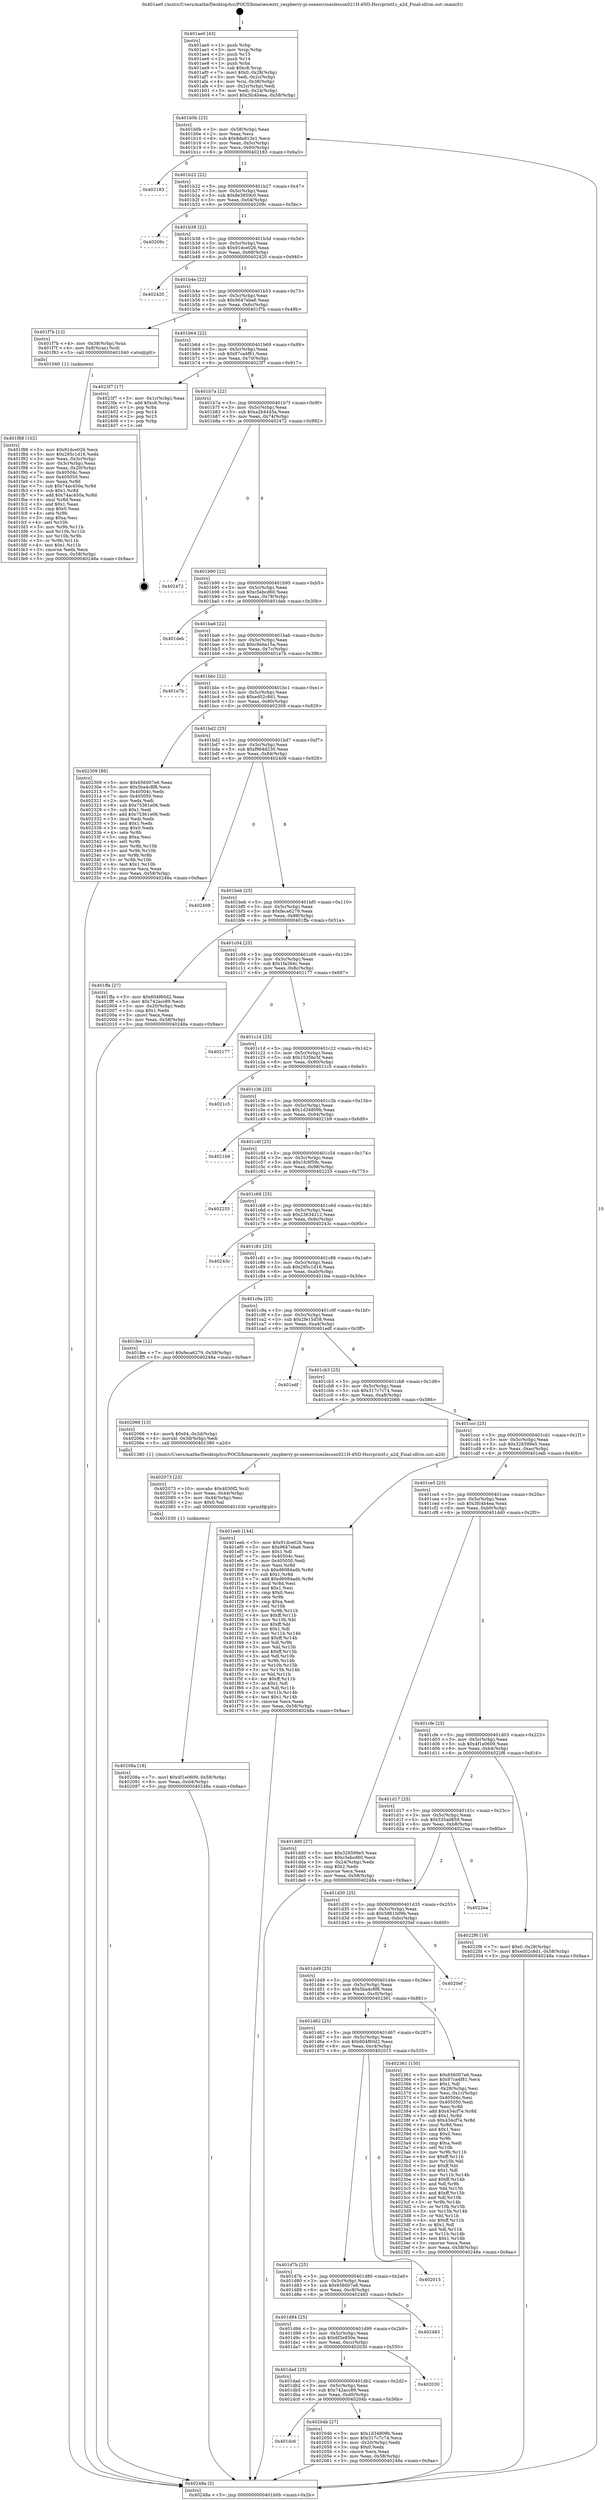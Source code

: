 digraph "0x401ae0" {
  label = "0x401ae0 (/mnt/c/Users/mathe/Desktop/tcc/POCII/binaries/extr_raspberry-pi-osexerciseslesson021H-4ND-Hsrcprintf.c_a2d_Final-ollvm.out::main(0))"
  labelloc = "t"
  node[shape=record]

  Entry [label="",width=0.3,height=0.3,shape=circle,fillcolor=black,style=filled]
  "0x401b0b" [label="{
     0x401b0b [23]\l
     | [instrs]\l
     &nbsp;&nbsp;0x401b0b \<+3\>: mov -0x58(%rbp),%eax\l
     &nbsp;&nbsp;0x401b0e \<+2\>: mov %eax,%ecx\l
     &nbsp;&nbsp;0x401b10 \<+6\>: sub $0x8da913e1,%ecx\l
     &nbsp;&nbsp;0x401b16 \<+3\>: mov %eax,-0x5c(%rbp)\l
     &nbsp;&nbsp;0x401b19 \<+3\>: mov %ecx,-0x60(%rbp)\l
     &nbsp;&nbsp;0x401b1c \<+6\>: je 0000000000402183 \<main+0x6a3\>\l
  }"]
  "0x402183" [label="{
     0x402183\l
  }", style=dashed]
  "0x401b22" [label="{
     0x401b22 [22]\l
     | [instrs]\l
     &nbsp;&nbsp;0x401b22 \<+5\>: jmp 0000000000401b27 \<main+0x47\>\l
     &nbsp;&nbsp;0x401b27 \<+3\>: mov -0x5c(%rbp),%eax\l
     &nbsp;&nbsp;0x401b2a \<+5\>: sub $0x8e3859c0,%eax\l
     &nbsp;&nbsp;0x401b2f \<+3\>: mov %eax,-0x64(%rbp)\l
     &nbsp;&nbsp;0x401b32 \<+6\>: je 000000000040209c \<main+0x5bc\>\l
  }"]
  Exit [label="",width=0.3,height=0.3,shape=circle,fillcolor=black,style=filled,peripheries=2]
  "0x40209c" [label="{
     0x40209c\l
  }", style=dashed]
  "0x401b38" [label="{
     0x401b38 [22]\l
     | [instrs]\l
     &nbsp;&nbsp;0x401b38 \<+5\>: jmp 0000000000401b3d \<main+0x5d\>\l
     &nbsp;&nbsp;0x401b3d \<+3\>: mov -0x5c(%rbp),%eax\l
     &nbsp;&nbsp;0x401b40 \<+5\>: sub $0x91dce026,%eax\l
     &nbsp;&nbsp;0x401b45 \<+3\>: mov %eax,-0x68(%rbp)\l
     &nbsp;&nbsp;0x401b48 \<+6\>: je 0000000000402420 \<main+0x940\>\l
  }"]
  "0x40208a" [label="{
     0x40208a [18]\l
     | [instrs]\l
     &nbsp;&nbsp;0x40208a \<+7\>: movl $0x4f1e0609,-0x58(%rbp)\l
     &nbsp;&nbsp;0x402091 \<+6\>: mov %eax,-0xd4(%rbp)\l
     &nbsp;&nbsp;0x402097 \<+5\>: jmp 000000000040248a \<main+0x9aa\>\l
  }"]
  "0x402420" [label="{
     0x402420\l
  }", style=dashed]
  "0x401b4e" [label="{
     0x401b4e [22]\l
     | [instrs]\l
     &nbsp;&nbsp;0x401b4e \<+5\>: jmp 0000000000401b53 \<main+0x73\>\l
     &nbsp;&nbsp;0x401b53 \<+3\>: mov -0x5c(%rbp),%eax\l
     &nbsp;&nbsp;0x401b56 \<+5\>: sub $0x9647eba6,%eax\l
     &nbsp;&nbsp;0x401b5b \<+3\>: mov %eax,-0x6c(%rbp)\l
     &nbsp;&nbsp;0x401b5e \<+6\>: je 0000000000401f7b \<main+0x49b\>\l
  }"]
  "0x402073" [label="{
     0x402073 [23]\l
     | [instrs]\l
     &nbsp;&nbsp;0x402073 \<+10\>: movabs $0x4030f2,%rdi\l
     &nbsp;&nbsp;0x40207d \<+3\>: mov %eax,-0x44(%rbp)\l
     &nbsp;&nbsp;0x402080 \<+3\>: mov -0x44(%rbp),%esi\l
     &nbsp;&nbsp;0x402083 \<+2\>: mov $0x0,%al\l
     &nbsp;&nbsp;0x402085 \<+5\>: call 0000000000401030 \<printf@plt\>\l
     | [calls]\l
     &nbsp;&nbsp;0x401030 \{1\} (unknown)\l
  }"]
  "0x401f7b" [label="{
     0x401f7b [13]\l
     | [instrs]\l
     &nbsp;&nbsp;0x401f7b \<+4\>: mov -0x38(%rbp),%rax\l
     &nbsp;&nbsp;0x401f7f \<+4\>: mov 0x8(%rax),%rdi\l
     &nbsp;&nbsp;0x401f83 \<+5\>: call 0000000000401040 \<atoi@plt\>\l
     | [calls]\l
     &nbsp;&nbsp;0x401040 \{1\} (unknown)\l
  }"]
  "0x401b64" [label="{
     0x401b64 [22]\l
     | [instrs]\l
     &nbsp;&nbsp;0x401b64 \<+5\>: jmp 0000000000401b69 \<main+0x89\>\l
     &nbsp;&nbsp;0x401b69 \<+3\>: mov -0x5c(%rbp),%eax\l
     &nbsp;&nbsp;0x401b6c \<+5\>: sub $0x97ca4f81,%eax\l
     &nbsp;&nbsp;0x401b71 \<+3\>: mov %eax,-0x70(%rbp)\l
     &nbsp;&nbsp;0x401b74 \<+6\>: je 00000000004023f7 \<main+0x917\>\l
  }"]
  "0x401dc6" [label="{
     0x401dc6\l
  }", style=dashed]
  "0x4023f7" [label="{
     0x4023f7 [17]\l
     | [instrs]\l
     &nbsp;&nbsp;0x4023f7 \<+3\>: mov -0x1c(%rbp),%eax\l
     &nbsp;&nbsp;0x4023fa \<+7\>: add $0xc8,%rsp\l
     &nbsp;&nbsp;0x402401 \<+1\>: pop %rbx\l
     &nbsp;&nbsp;0x402402 \<+2\>: pop %r14\l
     &nbsp;&nbsp;0x402404 \<+2\>: pop %r15\l
     &nbsp;&nbsp;0x402406 \<+1\>: pop %rbp\l
     &nbsp;&nbsp;0x402407 \<+1\>: ret\l
  }"]
  "0x401b7a" [label="{
     0x401b7a [22]\l
     | [instrs]\l
     &nbsp;&nbsp;0x401b7a \<+5\>: jmp 0000000000401b7f \<main+0x9f\>\l
     &nbsp;&nbsp;0x401b7f \<+3\>: mov -0x5c(%rbp),%eax\l
     &nbsp;&nbsp;0x401b82 \<+5\>: sub $0xa2b4445a,%eax\l
     &nbsp;&nbsp;0x401b87 \<+3\>: mov %eax,-0x74(%rbp)\l
     &nbsp;&nbsp;0x401b8a \<+6\>: je 0000000000402472 \<main+0x992\>\l
  }"]
  "0x40204b" [label="{
     0x40204b [27]\l
     | [instrs]\l
     &nbsp;&nbsp;0x40204b \<+5\>: mov $0x1d34809b,%eax\l
     &nbsp;&nbsp;0x402050 \<+5\>: mov $0x317c7c74,%ecx\l
     &nbsp;&nbsp;0x402055 \<+3\>: mov -0x20(%rbp),%edx\l
     &nbsp;&nbsp;0x402058 \<+3\>: cmp $0x0,%edx\l
     &nbsp;&nbsp;0x40205b \<+3\>: cmove %ecx,%eax\l
     &nbsp;&nbsp;0x40205e \<+3\>: mov %eax,-0x58(%rbp)\l
     &nbsp;&nbsp;0x402061 \<+5\>: jmp 000000000040248a \<main+0x9aa\>\l
  }"]
  "0x402472" [label="{
     0x402472\l
  }", style=dashed]
  "0x401b90" [label="{
     0x401b90 [22]\l
     | [instrs]\l
     &nbsp;&nbsp;0x401b90 \<+5\>: jmp 0000000000401b95 \<main+0xb5\>\l
     &nbsp;&nbsp;0x401b95 \<+3\>: mov -0x5c(%rbp),%eax\l
     &nbsp;&nbsp;0x401b98 \<+5\>: sub $0xc5ebcd60,%eax\l
     &nbsp;&nbsp;0x401b9d \<+3\>: mov %eax,-0x78(%rbp)\l
     &nbsp;&nbsp;0x401ba0 \<+6\>: je 0000000000401deb \<main+0x30b\>\l
  }"]
  "0x401dad" [label="{
     0x401dad [25]\l
     | [instrs]\l
     &nbsp;&nbsp;0x401dad \<+5\>: jmp 0000000000401db2 \<main+0x2d2\>\l
     &nbsp;&nbsp;0x401db2 \<+3\>: mov -0x5c(%rbp),%eax\l
     &nbsp;&nbsp;0x401db5 \<+5\>: sub $0x742acc89,%eax\l
     &nbsp;&nbsp;0x401dba \<+6\>: mov %eax,-0xd0(%rbp)\l
     &nbsp;&nbsp;0x401dc0 \<+6\>: je 000000000040204b \<main+0x56b\>\l
  }"]
  "0x401deb" [label="{
     0x401deb\l
  }", style=dashed]
  "0x401ba6" [label="{
     0x401ba6 [22]\l
     | [instrs]\l
     &nbsp;&nbsp;0x401ba6 \<+5\>: jmp 0000000000401bab \<main+0xcb\>\l
     &nbsp;&nbsp;0x401bab \<+3\>: mov -0x5c(%rbp),%eax\l
     &nbsp;&nbsp;0x401bae \<+5\>: sub $0xc9eba15a,%eax\l
     &nbsp;&nbsp;0x401bb3 \<+3\>: mov %eax,-0x7c(%rbp)\l
     &nbsp;&nbsp;0x401bb6 \<+6\>: je 0000000000401e7b \<main+0x39b\>\l
  }"]
  "0x402030" [label="{
     0x402030\l
  }", style=dashed]
  "0x401e7b" [label="{
     0x401e7b\l
  }", style=dashed]
  "0x401bbc" [label="{
     0x401bbc [22]\l
     | [instrs]\l
     &nbsp;&nbsp;0x401bbc \<+5\>: jmp 0000000000401bc1 \<main+0xe1\>\l
     &nbsp;&nbsp;0x401bc1 \<+3\>: mov -0x5c(%rbp),%eax\l
     &nbsp;&nbsp;0x401bc4 \<+5\>: sub $0xed02c8d1,%eax\l
     &nbsp;&nbsp;0x401bc9 \<+3\>: mov %eax,-0x80(%rbp)\l
     &nbsp;&nbsp;0x401bcc \<+6\>: je 0000000000402309 \<main+0x829\>\l
  }"]
  "0x401d94" [label="{
     0x401d94 [25]\l
     | [instrs]\l
     &nbsp;&nbsp;0x401d94 \<+5\>: jmp 0000000000401d99 \<main+0x2b9\>\l
     &nbsp;&nbsp;0x401d99 \<+3\>: mov -0x5c(%rbp),%eax\l
     &nbsp;&nbsp;0x401d9c \<+5\>: sub $0x6f3e850e,%eax\l
     &nbsp;&nbsp;0x401da1 \<+6\>: mov %eax,-0xcc(%rbp)\l
     &nbsp;&nbsp;0x401da7 \<+6\>: je 0000000000402030 \<main+0x550\>\l
  }"]
  "0x402309" [label="{
     0x402309 [88]\l
     | [instrs]\l
     &nbsp;&nbsp;0x402309 \<+5\>: mov $0x656007e6,%eax\l
     &nbsp;&nbsp;0x40230e \<+5\>: mov $0x5ba4c8f8,%ecx\l
     &nbsp;&nbsp;0x402313 \<+7\>: mov 0x40504c,%edx\l
     &nbsp;&nbsp;0x40231a \<+7\>: mov 0x405050,%esi\l
     &nbsp;&nbsp;0x402321 \<+2\>: mov %edx,%edi\l
     &nbsp;&nbsp;0x402323 \<+6\>: sub $0x75361e06,%edi\l
     &nbsp;&nbsp;0x402329 \<+3\>: sub $0x1,%edi\l
     &nbsp;&nbsp;0x40232c \<+6\>: add $0x75361e06,%edi\l
     &nbsp;&nbsp;0x402332 \<+3\>: imul %edi,%edx\l
     &nbsp;&nbsp;0x402335 \<+3\>: and $0x1,%edx\l
     &nbsp;&nbsp;0x402338 \<+3\>: cmp $0x0,%edx\l
     &nbsp;&nbsp;0x40233b \<+4\>: sete %r8b\l
     &nbsp;&nbsp;0x40233f \<+3\>: cmp $0xa,%esi\l
     &nbsp;&nbsp;0x402342 \<+4\>: setl %r9b\l
     &nbsp;&nbsp;0x402346 \<+3\>: mov %r8b,%r10b\l
     &nbsp;&nbsp;0x402349 \<+3\>: and %r9b,%r10b\l
     &nbsp;&nbsp;0x40234c \<+3\>: xor %r9b,%r8b\l
     &nbsp;&nbsp;0x40234f \<+3\>: or %r8b,%r10b\l
     &nbsp;&nbsp;0x402352 \<+4\>: test $0x1,%r10b\l
     &nbsp;&nbsp;0x402356 \<+3\>: cmovne %ecx,%eax\l
     &nbsp;&nbsp;0x402359 \<+3\>: mov %eax,-0x58(%rbp)\l
     &nbsp;&nbsp;0x40235c \<+5\>: jmp 000000000040248a \<main+0x9aa\>\l
  }"]
  "0x401bd2" [label="{
     0x401bd2 [25]\l
     | [instrs]\l
     &nbsp;&nbsp;0x401bd2 \<+5\>: jmp 0000000000401bd7 \<main+0xf7\>\l
     &nbsp;&nbsp;0x401bd7 \<+3\>: mov -0x5c(%rbp),%eax\l
     &nbsp;&nbsp;0x401bda \<+5\>: sub $0xf964d230,%eax\l
     &nbsp;&nbsp;0x401bdf \<+6\>: mov %eax,-0x84(%rbp)\l
     &nbsp;&nbsp;0x401be5 \<+6\>: je 0000000000402408 \<main+0x928\>\l
  }"]
  "0x402483" [label="{
     0x402483\l
  }", style=dashed]
  "0x402408" [label="{
     0x402408\l
  }", style=dashed]
  "0x401beb" [label="{
     0x401beb [25]\l
     | [instrs]\l
     &nbsp;&nbsp;0x401beb \<+5\>: jmp 0000000000401bf0 \<main+0x110\>\l
     &nbsp;&nbsp;0x401bf0 \<+3\>: mov -0x5c(%rbp),%eax\l
     &nbsp;&nbsp;0x401bf3 \<+5\>: sub $0xfeca6279,%eax\l
     &nbsp;&nbsp;0x401bf8 \<+6\>: mov %eax,-0x88(%rbp)\l
     &nbsp;&nbsp;0x401bfe \<+6\>: je 0000000000401ffa \<main+0x51a\>\l
  }"]
  "0x401d7b" [label="{
     0x401d7b [25]\l
     | [instrs]\l
     &nbsp;&nbsp;0x401d7b \<+5\>: jmp 0000000000401d80 \<main+0x2a0\>\l
     &nbsp;&nbsp;0x401d80 \<+3\>: mov -0x5c(%rbp),%eax\l
     &nbsp;&nbsp;0x401d83 \<+5\>: sub $0x656007e6,%eax\l
     &nbsp;&nbsp;0x401d88 \<+6\>: mov %eax,-0xc8(%rbp)\l
     &nbsp;&nbsp;0x401d8e \<+6\>: je 0000000000402483 \<main+0x9a3\>\l
  }"]
  "0x401ffa" [label="{
     0x401ffa [27]\l
     | [instrs]\l
     &nbsp;&nbsp;0x401ffa \<+5\>: mov $0x604f60d2,%eax\l
     &nbsp;&nbsp;0x401fff \<+5\>: mov $0x742acc89,%ecx\l
     &nbsp;&nbsp;0x402004 \<+3\>: mov -0x20(%rbp),%edx\l
     &nbsp;&nbsp;0x402007 \<+3\>: cmp $0x1,%edx\l
     &nbsp;&nbsp;0x40200a \<+3\>: cmovl %ecx,%eax\l
     &nbsp;&nbsp;0x40200d \<+3\>: mov %eax,-0x58(%rbp)\l
     &nbsp;&nbsp;0x402010 \<+5\>: jmp 000000000040248a \<main+0x9aa\>\l
  }"]
  "0x401c04" [label="{
     0x401c04 [25]\l
     | [instrs]\l
     &nbsp;&nbsp;0x401c04 \<+5\>: jmp 0000000000401c09 \<main+0x129\>\l
     &nbsp;&nbsp;0x401c09 \<+3\>: mov -0x5c(%rbp),%eax\l
     &nbsp;&nbsp;0x401c0c \<+5\>: sub $0x1fa264c,%eax\l
     &nbsp;&nbsp;0x401c11 \<+6\>: mov %eax,-0x8c(%rbp)\l
     &nbsp;&nbsp;0x401c17 \<+6\>: je 0000000000402177 \<main+0x697\>\l
  }"]
  "0x402015" [label="{
     0x402015\l
  }", style=dashed]
  "0x402177" [label="{
     0x402177\l
  }", style=dashed]
  "0x401c1d" [label="{
     0x401c1d [25]\l
     | [instrs]\l
     &nbsp;&nbsp;0x401c1d \<+5\>: jmp 0000000000401c22 \<main+0x142\>\l
     &nbsp;&nbsp;0x401c22 \<+3\>: mov -0x5c(%rbp),%eax\l
     &nbsp;&nbsp;0x401c25 \<+5\>: sub $0x1535bc5f,%eax\l
     &nbsp;&nbsp;0x401c2a \<+6\>: mov %eax,-0x90(%rbp)\l
     &nbsp;&nbsp;0x401c30 \<+6\>: je 00000000004021c5 \<main+0x6e5\>\l
  }"]
  "0x401d62" [label="{
     0x401d62 [25]\l
     | [instrs]\l
     &nbsp;&nbsp;0x401d62 \<+5\>: jmp 0000000000401d67 \<main+0x287\>\l
     &nbsp;&nbsp;0x401d67 \<+3\>: mov -0x5c(%rbp),%eax\l
     &nbsp;&nbsp;0x401d6a \<+5\>: sub $0x604f60d2,%eax\l
     &nbsp;&nbsp;0x401d6f \<+6\>: mov %eax,-0xc4(%rbp)\l
     &nbsp;&nbsp;0x401d75 \<+6\>: je 0000000000402015 \<main+0x535\>\l
  }"]
  "0x4021c5" [label="{
     0x4021c5\l
  }", style=dashed]
  "0x401c36" [label="{
     0x401c36 [25]\l
     | [instrs]\l
     &nbsp;&nbsp;0x401c36 \<+5\>: jmp 0000000000401c3b \<main+0x15b\>\l
     &nbsp;&nbsp;0x401c3b \<+3\>: mov -0x5c(%rbp),%eax\l
     &nbsp;&nbsp;0x401c3e \<+5\>: sub $0x1d34809b,%eax\l
     &nbsp;&nbsp;0x401c43 \<+6\>: mov %eax,-0x94(%rbp)\l
     &nbsp;&nbsp;0x401c49 \<+6\>: je 00000000004021b9 \<main+0x6d9\>\l
  }"]
  "0x402361" [label="{
     0x402361 [150]\l
     | [instrs]\l
     &nbsp;&nbsp;0x402361 \<+5\>: mov $0x656007e6,%eax\l
     &nbsp;&nbsp;0x402366 \<+5\>: mov $0x97ca4f81,%ecx\l
     &nbsp;&nbsp;0x40236b \<+2\>: mov $0x1,%dl\l
     &nbsp;&nbsp;0x40236d \<+3\>: mov -0x28(%rbp),%esi\l
     &nbsp;&nbsp;0x402370 \<+3\>: mov %esi,-0x1c(%rbp)\l
     &nbsp;&nbsp;0x402373 \<+7\>: mov 0x40504c,%esi\l
     &nbsp;&nbsp;0x40237a \<+7\>: mov 0x405050,%edi\l
     &nbsp;&nbsp;0x402381 \<+3\>: mov %esi,%r8d\l
     &nbsp;&nbsp;0x402384 \<+7\>: add $0x434cf7e,%r8d\l
     &nbsp;&nbsp;0x40238b \<+4\>: sub $0x1,%r8d\l
     &nbsp;&nbsp;0x40238f \<+7\>: sub $0x434cf7e,%r8d\l
     &nbsp;&nbsp;0x402396 \<+4\>: imul %r8d,%esi\l
     &nbsp;&nbsp;0x40239a \<+3\>: and $0x1,%esi\l
     &nbsp;&nbsp;0x40239d \<+3\>: cmp $0x0,%esi\l
     &nbsp;&nbsp;0x4023a0 \<+4\>: sete %r9b\l
     &nbsp;&nbsp;0x4023a4 \<+3\>: cmp $0xa,%edi\l
     &nbsp;&nbsp;0x4023a7 \<+4\>: setl %r10b\l
     &nbsp;&nbsp;0x4023ab \<+3\>: mov %r9b,%r11b\l
     &nbsp;&nbsp;0x4023ae \<+4\>: xor $0xff,%r11b\l
     &nbsp;&nbsp;0x4023b2 \<+3\>: mov %r10b,%bl\l
     &nbsp;&nbsp;0x4023b5 \<+3\>: xor $0xff,%bl\l
     &nbsp;&nbsp;0x4023b8 \<+3\>: xor $0x1,%dl\l
     &nbsp;&nbsp;0x4023bb \<+3\>: mov %r11b,%r14b\l
     &nbsp;&nbsp;0x4023be \<+4\>: and $0xff,%r14b\l
     &nbsp;&nbsp;0x4023c2 \<+3\>: and %dl,%r9b\l
     &nbsp;&nbsp;0x4023c5 \<+3\>: mov %bl,%r15b\l
     &nbsp;&nbsp;0x4023c8 \<+4\>: and $0xff,%r15b\l
     &nbsp;&nbsp;0x4023cc \<+3\>: and %dl,%r10b\l
     &nbsp;&nbsp;0x4023cf \<+3\>: or %r9b,%r14b\l
     &nbsp;&nbsp;0x4023d2 \<+3\>: or %r10b,%r15b\l
     &nbsp;&nbsp;0x4023d5 \<+3\>: xor %r15b,%r14b\l
     &nbsp;&nbsp;0x4023d8 \<+3\>: or %bl,%r11b\l
     &nbsp;&nbsp;0x4023db \<+4\>: xor $0xff,%r11b\l
     &nbsp;&nbsp;0x4023df \<+3\>: or $0x1,%dl\l
     &nbsp;&nbsp;0x4023e2 \<+3\>: and %dl,%r11b\l
     &nbsp;&nbsp;0x4023e5 \<+3\>: or %r11b,%r14b\l
     &nbsp;&nbsp;0x4023e8 \<+4\>: test $0x1,%r14b\l
     &nbsp;&nbsp;0x4023ec \<+3\>: cmovne %ecx,%eax\l
     &nbsp;&nbsp;0x4023ef \<+3\>: mov %eax,-0x58(%rbp)\l
     &nbsp;&nbsp;0x4023f2 \<+5\>: jmp 000000000040248a \<main+0x9aa\>\l
  }"]
  "0x4021b9" [label="{
     0x4021b9\l
  }", style=dashed]
  "0x401c4f" [label="{
     0x401c4f [25]\l
     | [instrs]\l
     &nbsp;&nbsp;0x401c4f \<+5\>: jmp 0000000000401c54 \<main+0x174\>\l
     &nbsp;&nbsp;0x401c54 \<+3\>: mov -0x5c(%rbp),%eax\l
     &nbsp;&nbsp;0x401c57 \<+5\>: sub $0x1fc9f59c,%eax\l
     &nbsp;&nbsp;0x401c5c \<+6\>: mov %eax,-0x98(%rbp)\l
     &nbsp;&nbsp;0x401c62 \<+6\>: je 0000000000402255 \<main+0x775\>\l
  }"]
  "0x401d49" [label="{
     0x401d49 [25]\l
     | [instrs]\l
     &nbsp;&nbsp;0x401d49 \<+5\>: jmp 0000000000401d4e \<main+0x26e\>\l
     &nbsp;&nbsp;0x401d4e \<+3\>: mov -0x5c(%rbp),%eax\l
     &nbsp;&nbsp;0x401d51 \<+5\>: sub $0x5ba4c8f8,%eax\l
     &nbsp;&nbsp;0x401d56 \<+6\>: mov %eax,-0xc0(%rbp)\l
     &nbsp;&nbsp;0x401d5c \<+6\>: je 0000000000402361 \<main+0x881\>\l
  }"]
  "0x402255" [label="{
     0x402255\l
  }", style=dashed]
  "0x401c68" [label="{
     0x401c68 [25]\l
     | [instrs]\l
     &nbsp;&nbsp;0x401c68 \<+5\>: jmp 0000000000401c6d \<main+0x18d\>\l
     &nbsp;&nbsp;0x401c6d \<+3\>: mov -0x5c(%rbp),%eax\l
     &nbsp;&nbsp;0x401c70 \<+5\>: sub $0x23634212,%eax\l
     &nbsp;&nbsp;0x401c75 \<+6\>: mov %eax,-0x9c(%rbp)\l
     &nbsp;&nbsp;0x401c7b \<+6\>: je 000000000040243c \<main+0x95c\>\l
  }"]
  "0x4020ef" [label="{
     0x4020ef\l
  }", style=dashed]
  "0x40243c" [label="{
     0x40243c\l
  }", style=dashed]
  "0x401c81" [label="{
     0x401c81 [25]\l
     | [instrs]\l
     &nbsp;&nbsp;0x401c81 \<+5\>: jmp 0000000000401c86 \<main+0x1a6\>\l
     &nbsp;&nbsp;0x401c86 \<+3\>: mov -0x5c(%rbp),%eax\l
     &nbsp;&nbsp;0x401c89 \<+5\>: sub $0x295c1d16,%eax\l
     &nbsp;&nbsp;0x401c8e \<+6\>: mov %eax,-0xa0(%rbp)\l
     &nbsp;&nbsp;0x401c94 \<+6\>: je 0000000000401fee \<main+0x50e\>\l
  }"]
  "0x401d30" [label="{
     0x401d30 [25]\l
     | [instrs]\l
     &nbsp;&nbsp;0x401d30 \<+5\>: jmp 0000000000401d35 \<main+0x255\>\l
     &nbsp;&nbsp;0x401d35 \<+3\>: mov -0x5c(%rbp),%eax\l
     &nbsp;&nbsp;0x401d38 \<+5\>: sub $0x5861b09b,%eax\l
     &nbsp;&nbsp;0x401d3d \<+6\>: mov %eax,-0xbc(%rbp)\l
     &nbsp;&nbsp;0x401d43 \<+6\>: je 00000000004020ef \<main+0x60f\>\l
  }"]
  "0x401fee" [label="{
     0x401fee [12]\l
     | [instrs]\l
     &nbsp;&nbsp;0x401fee \<+7\>: movl $0xfeca6279,-0x58(%rbp)\l
     &nbsp;&nbsp;0x401ff5 \<+5\>: jmp 000000000040248a \<main+0x9aa\>\l
  }"]
  "0x401c9a" [label="{
     0x401c9a [25]\l
     | [instrs]\l
     &nbsp;&nbsp;0x401c9a \<+5\>: jmp 0000000000401c9f \<main+0x1bf\>\l
     &nbsp;&nbsp;0x401c9f \<+3\>: mov -0x5c(%rbp),%eax\l
     &nbsp;&nbsp;0x401ca2 \<+5\>: sub $0x2fe15d58,%eax\l
     &nbsp;&nbsp;0x401ca7 \<+6\>: mov %eax,-0xa4(%rbp)\l
     &nbsp;&nbsp;0x401cad \<+6\>: je 0000000000401edf \<main+0x3ff\>\l
  }"]
  "0x4022ea" [label="{
     0x4022ea\l
  }", style=dashed]
  "0x401edf" [label="{
     0x401edf\l
  }", style=dashed]
  "0x401cb3" [label="{
     0x401cb3 [25]\l
     | [instrs]\l
     &nbsp;&nbsp;0x401cb3 \<+5\>: jmp 0000000000401cb8 \<main+0x1d8\>\l
     &nbsp;&nbsp;0x401cb8 \<+3\>: mov -0x5c(%rbp),%eax\l
     &nbsp;&nbsp;0x401cbb \<+5\>: sub $0x317c7c74,%eax\l
     &nbsp;&nbsp;0x401cc0 \<+6\>: mov %eax,-0xa8(%rbp)\l
     &nbsp;&nbsp;0x401cc6 \<+6\>: je 0000000000402066 \<main+0x586\>\l
  }"]
  "0x401d17" [label="{
     0x401d17 [25]\l
     | [instrs]\l
     &nbsp;&nbsp;0x401d17 \<+5\>: jmp 0000000000401d1c \<main+0x23c\>\l
     &nbsp;&nbsp;0x401d1c \<+3\>: mov -0x5c(%rbp),%eax\l
     &nbsp;&nbsp;0x401d1f \<+5\>: sub $0x535ad859,%eax\l
     &nbsp;&nbsp;0x401d24 \<+6\>: mov %eax,-0xb8(%rbp)\l
     &nbsp;&nbsp;0x401d2a \<+6\>: je 00000000004022ea \<main+0x80a\>\l
  }"]
  "0x402066" [label="{
     0x402066 [13]\l
     | [instrs]\l
     &nbsp;&nbsp;0x402066 \<+4\>: movb $0x64,-0x3d(%rbp)\l
     &nbsp;&nbsp;0x40206a \<+4\>: movsbl -0x3d(%rbp),%edi\l
     &nbsp;&nbsp;0x40206e \<+5\>: call 0000000000401380 \<a2d\>\l
     | [calls]\l
     &nbsp;&nbsp;0x401380 \{1\} (/mnt/c/Users/mathe/Desktop/tcc/POCII/binaries/extr_raspberry-pi-osexerciseslesson021H-4ND-Hsrcprintf.c_a2d_Final-ollvm.out::a2d)\l
  }"]
  "0x401ccc" [label="{
     0x401ccc [25]\l
     | [instrs]\l
     &nbsp;&nbsp;0x401ccc \<+5\>: jmp 0000000000401cd1 \<main+0x1f1\>\l
     &nbsp;&nbsp;0x401cd1 \<+3\>: mov -0x5c(%rbp),%eax\l
     &nbsp;&nbsp;0x401cd4 \<+5\>: sub $0x326599e5,%eax\l
     &nbsp;&nbsp;0x401cd9 \<+6\>: mov %eax,-0xac(%rbp)\l
     &nbsp;&nbsp;0x401cdf \<+6\>: je 0000000000401eeb \<main+0x40b\>\l
  }"]
  "0x4022f6" [label="{
     0x4022f6 [19]\l
     | [instrs]\l
     &nbsp;&nbsp;0x4022f6 \<+7\>: movl $0x0,-0x28(%rbp)\l
     &nbsp;&nbsp;0x4022fd \<+7\>: movl $0xed02c8d1,-0x58(%rbp)\l
     &nbsp;&nbsp;0x402304 \<+5\>: jmp 000000000040248a \<main+0x9aa\>\l
  }"]
  "0x401eeb" [label="{
     0x401eeb [144]\l
     | [instrs]\l
     &nbsp;&nbsp;0x401eeb \<+5\>: mov $0x91dce026,%eax\l
     &nbsp;&nbsp;0x401ef0 \<+5\>: mov $0x9647eba6,%ecx\l
     &nbsp;&nbsp;0x401ef5 \<+2\>: mov $0x1,%dl\l
     &nbsp;&nbsp;0x401ef7 \<+7\>: mov 0x40504c,%esi\l
     &nbsp;&nbsp;0x401efe \<+7\>: mov 0x405050,%edi\l
     &nbsp;&nbsp;0x401f05 \<+3\>: mov %esi,%r8d\l
     &nbsp;&nbsp;0x401f08 \<+7\>: sub $0xd6084adb,%r8d\l
     &nbsp;&nbsp;0x401f0f \<+4\>: sub $0x1,%r8d\l
     &nbsp;&nbsp;0x401f13 \<+7\>: add $0xd6084adb,%r8d\l
     &nbsp;&nbsp;0x401f1a \<+4\>: imul %r8d,%esi\l
     &nbsp;&nbsp;0x401f1e \<+3\>: and $0x1,%esi\l
     &nbsp;&nbsp;0x401f21 \<+3\>: cmp $0x0,%esi\l
     &nbsp;&nbsp;0x401f24 \<+4\>: sete %r9b\l
     &nbsp;&nbsp;0x401f28 \<+3\>: cmp $0xa,%edi\l
     &nbsp;&nbsp;0x401f2b \<+4\>: setl %r10b\l
     &nbsp;&nbsp;0x401f2f \<+3\>: mov %r9b,%r11b\l
     &nbsp;&nbsp;0x401f32 \<+4\>: xor $0xff,%r11b\l
     &nbsp;&nbsp;0x401f36 \<+3\>: mov %r10b,%bl\l
     &nbsp;&nbsp;0x401f39 \<+3\>: xor $0xff,%bl\l
     &nbsp;&nbsp;0x401f3c \<+3\>: xor $0x1,%dl\l
     &nbsp;&nbsp;0x401f3f \<+3\>: mov %r11b,%r14b\l
     &nbsp;&nbsp;0x401f42 \<+4\>: and $0xff,%r14b\l
     &nbsp;&nbsp;0x401f46 \<+3\>: and %dl,%r9b\l
     &nbsp;&nbsp;0x401f49 \<+3\>: mov %bl,%r15b\l
     &nbsp;&nbsp;0x401f4c \<+4\>: and $0xff,%r15b\l
     &nbsp;&nbsp;0x401f50 \<+3\>: and %dl,%r10b\l
     &nbsp;&nbsp;0x401f53 \<+3\>: or %r9b,%r14b\l
     &nbsp;&nbsp;0x401f56 \<+3\>: or %r10b,%r15b\l
     &nbsp;&nbsp;0x401f59 \<+3\>: xor %r15b,%r14b\l
     &nbsp;&nbsp;0x401f5c \<+3\>: or %bl,%r11b\l
     &nbsp;&nbsp;0x401f5f \<+4\>: xor $0xff,%r11b\l
     &nbsp;&nbsp;0x401f63 \<+3\>: or $0x1,%dl\l
     &nbsp;&nbsp;0x401f66 \<+3\>: and %dl,%r11b\l
     &nbsp;&nbsp;0x401f69 \<+3\>: or %r11b,%r14b\l
     &nbsp;&nbsp;0x401f6c \<+4\>: test $0x1,%r14b\l
     &nbsp;&nbsp;0x401f70 \<+3\>: cmovne %ecx,%eax\l
     &nbsp;&nbsp;0x401f73 \<+3\>: mov %eax,-0x58(%rbp)\l
     &nbsp;&nbsp;0x401f76 \<+5\>: jmp 000000000040248a \<main+0x9aa\>\l
  }"]
  "0x401ce5" [label="{
     0x401ce5 [25]\l
     | [instrs]\l
     &nbsp;&nbsp;0x401ce5 \<+5\>: jmp 0000000000401cea \<main+0x20a\>\l
     &nbsp;&nbsp;0x401cea \<+3\>: mov -0x5c(%rbp),%eax\l
     &nbsp;&nbsp;0x401ced \<+5\>: sub $0x3fc4b4ea,%eax\l
     &nbsp;&nbsp;0x401cf2 \<+6\>: mov %eax,-0xb0(%rbp)\l
     &nbsp;&nbsp;0x401cf8 \<+6\>: je 0000000000401dd0 \<main+0x2f0\>\l
  }"]
  "0x401f88" [label="{
     0x401f88 [102]\l
     | [instrs]\l
     &nbsp;&nbsp;0x401f88 \<+5\>: mov $0x91dce026,%ecx\l
     &nbsp;&nbsp;0x401f8d \<+5\>: mov $0x295c1d16,%edx\l
     &nbsp;&nbsp;0x401f92 \<+3\>: mov %eax,-0x3c(%rbp)\l
     &nbsp;&nbsp;0x401f95 \<+3\>: mov -0x3c(%rbp),%eax\l
     &nbsp;&nbsp;0x401f98 \<+3\>: mov %eax,-0x20(%rbp)\l
     &nbsp;&nbsp;0x401f9b \<+7\>: mov 0x40504c,%eax\l
     &nbsp;&nbsp;0x401fa2 \<+7\>: mov 0x405050,%esi\l
     &nbsp;&nbsp;0x401fa9 \<+3\>: mov %eax,%r8d\l
     &nbsp;&nbsp;0x401fac \<+7\>: sub $0x74ac450a,%r8d\l
     &nbsp;&nbsp;0x401fb3 \<+4\>: sub $0x1,%r8d\l
     &nbsp;&nbsp;0x401fb7 \<+7\>: add $0x74ac450a,%r8d\l
     &nbsp;&nbsp;0x401fbe \<+4\>: imul %r8d,%eax\l
     &nbsp;&nbsp;0x401fc2 \<+3\>: and $0x1,%eax\l
     &nbsp;&nbsp;0x401fc5 \<+3\>: cmp $0x0,%eax\l
     &nbsp;&nbsp;0x401fc8 \<+4\>: sete %r9b\l
     &nbsp;&nbsp;0x401fcc \<+3\>: cmp $0xa,%esi\l
     &nbsp;&nbsp;0x401fcf \<+4\>: setl %r10b\l
     &nbsp;&nbsp;0x401fd3 \<+3\>: mov %r9b,%r11b\l
     &nbsp;&nbsp;0x401fd6 \<+3\>: and %r10b,%r11b\l
     &nbsp;&nbsp;0x401fd9 \<+3\>: xor %r10b,%r9b\l
     &nbsp;&nbsp;0x401fdc \<+3\>: or %r9b,%r11b\l
     &nbsp;&nbsp;0x401fdf \<+4\>: test $0x1,%r11b\l
     &nbsp;&nbsp;0x401fe3 \<+3\>: cmovne %edx,%ecx\l
     &nbsp;&nbsp;0x401fe6 \<+3\>: mov %ecx,-0x58(%rbp)\l
     &nbsp;&nbsp;0x401fe9 \<+5\>: jmp 000000000040248a \<main+0x9aa\>\l
  }"]
  "0x401dd0" [label="{
     0x401dd0 [27]\l
     | [instrs]\l
     &nbsp;&nbsp;0x401dd0 \<+5\>: mov $0x326599e5,%eax\l
     &nbsp;&nbsp;0x401dd5 \<+5\>: mov $0xc5ebcd60,%ecx\l
     &nbsp;&nbsp;0x401dda \<+3\>: mov -0x24(%rbp),%edx\l
     &nbsp;&nbsp;0x401ddd \<+3\>: cmp $0x2,%edx\l
     &nbsp;&nbsp;0x401de0 \<+3\>: cmovne %ecx,%eax\l
     &nbsp;&nbsp;0x401de3 \<+3\>: mov %eax,-0x58(%rbp)\l
     &nbsp;&nbsp;0x401de6 \<+5\>: jmp 000000000040248a \<main+0x9aa\>\l
  }"]
  "0x401cfe" [label="{
     0x401cfe [25]\l
     | [instrs]\l
     &nbsp;&nbsp;0x401cfe \<+5\>: jmp 0000000000401d03 \<main+0x223\>\l
     &nbsp;&nbsp;0x401d03 \<+3\>: mov -0x5c(%rbp),%eax\l
     &nbsp;&nbsp;0x401d06 \<+5\>: sub $0x4f1e0609,%eax\l
     &nbsp;&nbsp;0x401d0b \<+6\>: mov %eax,-0xb4(%rbp)\l
     &nbsp;&nbsp;0x401d11 \<+6\>: je 00000000004022f6 \<main+0x816\>\l
  }"]
  "0x40248a" [label="{
     0x40248a [5]\l
     | [instrs]\l
     &nbsp;&nbsp;0x40248a \<+5\>: jmp 0000000000401b0b \<main+0x2b\>\l
  }"]
  "0x401ae0" [label="{
     0x401ae0 [43]\l
     | [instrs]\l
     &nbsp;&nbsp;0x401ae0 \<+1\>: push %rbp\l
     &nbsp;&nbsp;0x401ae1 \<+3\>: mov %rsp,%rbp\l
     &nbsp;&nbsp;0x401ae4 \<+2\>: push %r15\l
     &nbsp;&nbsp;0x401ae6 \<+2\>: push %r14\l
     &nbsp;&nbsp;0x401ae8 \<+1\>: push %rbx\l
     &nbsp;&nbsp;0x401ae9 \<+7\>: sub $0xc8,%rsp\l
     &nbsp;&nbsp;0x401af0 \<+7\>: movl $0x0,-0x28(%rbp)\l
     &nbsp;&nbsp;0x401af7 \<+3\>: mov %edi,-0x2c(%rbp)\l
     &nbsp;&nbsp;0x401afa \<+4\>: mov %rsi,-0x38(%rbp)\l
     &nbsp;&nbsp;0x401afe \<+3\>: mov -0x2c(%rbp),%edi\l
     &nbsp;&nbsp;0x401b01 \<+3\>: mov %edi,-0x24(%rbp)\l
     &nbsp;&nbsp;0x401b04 \<+7\>: movl $0x3fc4b4ea,-0x58(%rbp)\l
  }"]
  Entry -> "0x401ae0" [label=" 1"]
  "0x401b0b" -> "0x402183" [label=" 0"]
  "0x401b0b" -> "0x401b22" [label=" 11"]
  "0x4023f7" -> Exit [label=" 1"]
  "0x401b22" -> "0x40209c" [label=" 0"]
  "0x401b22" -> "0x401b38" [label=" 11"]
  "0x402361" -> "0x40248a" [label=" 1"]
  "0x401b38" -> "0x402420" [label=" 0"]
  "0x401b38" -> "0x401b4e" [label=" 11"]
  "0x402309" -> "0x40248a" [label=" 1"]
  "0x401b4e" -> "0x401f7b" [label=" 1"]
  "0x401b4e" -> "0x401b64" [label=" 10"]
  "0x4022f6" -> "0x40248a" [label=" 1"]
  "0x401b64" -> "0x4023f7" [label=" 1"]
  "0x401b64" -> "0x401b7a" [label=" 9"]
  "0x40208a" -> "0x40248a" [label=" 1"]
  "0x401b7a" -> "0x402472" [label=" 0"]
  "0x401b7a" -> "0x401b90" [label=" 9"]
  "0x402073" -> "0x40208a" [label=" 1"]
  "0x401b90" -> "0x401deb" [label=" 0"]
  "0x401b90" -> "0x401ba6" [label=" 9"]
  "0x40204b" -> "0x40248a" [label=" 1"]
  "0x401ba6" -> "0x401e7b" [label=" 0"]
  "0x401ba6" -> "0x401bbc" [label=" 9"]
  "0x401dad" -> "0x401dc6" [label=" 0"]
  "0x401bbc" -> "0x402309" [label=" 1"]
  "0x401bbc" -> "0x401bd2" [label=" 8"]
  "0x402066" -> "0x402073" [label=" 1"]
  "0x401bd2" -> "0x402408" [label=" 0"]
  "0x401bd2" -> "0x401beb" [label=" 8"]
  "0x401d94" -> "0x401dad" [label=" 1"]
  "0x401beb" -> "0x401ffa" [label=" 1"]
  "0x401beb" -> "0x401c04" [label=" 7"]
  "0x401dad" -> "0x40204b" [label=" 1"]
  "0x401c04" -> "0x402177" [label=" 0"]
  "0x401c04" -> "0x401c1d" [label=" 7"]
  "0x401d7b" -> "0x401d94" [label=" 1"]
  "0x401c1d" -> "0x4021c5" [label=" 0"]
  "0x401c1d" -> "0x401c36" [label=" 7"]
  "0x401d94" -> "0x402030" [label=" 0"]
  "0x401c36" -> "0x4021b9" [label=" 0"]
  "0x401c36" -> "0x401c4f" [label=" 7"]
  "0x401d62" -> "0x401d7b" [label=" 1"]
  "0x401c4f" -> "0x402255" [label=" 0"]
  "0x401c4f" -> "0x401c68" [label=" 7"]
  "0x401d7b" -> "0x402483" [label=" 0"]
  "0x401c68" -> "0x40243c" [label=" 0"]
  "0x401c68" -> "0x401c81" [label=" 7"]
  "0x401d49" -> "0x401d62" [label=" 1"]
  "0x401c81" -> "0x401fee" [label=" 1"]
  "0x401c81" -> "0x401c9a" [label=" 6"]
  "0x401d62" -> "0x402015" [label=" 0"]
  "0x401c9a" -> "0x401edf" [label=" 0"]
  "0x401c9a" -> "0x401cb3" [label=" 6"]
  "0x401d30" -> "0x401d49" [label=" 2"]
  "0x401cb3" -> "0x402066" [label=" 1"]
  "0x401cb3" -> "0x401ccc" [label=" 5"]
  "0x401d49" -> "0x402361" [label=" 1"]
  "0x401ccc" -> "0x401eeb" [label=" 1"]
  "0x401ccc" -> "0x401ce5" [label=" 4"]
  "0x401d17" -> "0x401d30" [label=" 2"]
  "0x401ce5" -> "0x401dd0" [label=" 1"]
  "0x401ce5" -> "0x401cfe" [label=" 3"]
  "0x401dd0" -> "0x40248a" [label=" 1"]
  "0x401ae0" -> "0x401b0b" [label=" 1"]
  "0x40248a" -> "0x401b0b" [label=" 10"]
  "0x401eeb" -> "0x40248a" [label=" 1"]
  "0x401f7b" -> "0x401f88" [label=" 1"]
  "0x401f88" -> "0x40248a" [label=" 1"]
  "0x401fee" -> "0x40248a" [label=" 1"]
  "0x401ffa" -> "0x40248a" [label=" 1"]
  "0x401d17" -> "0x4022ea" [label=" 0"]
  "0x401cfe" -> "0x4022f6" [label=" 1"]
  "0x401cfe" -> "0x401d17" [label=" 2"]
  "0x401d30" -> "0x4020ef" [label=" 0"]
}
